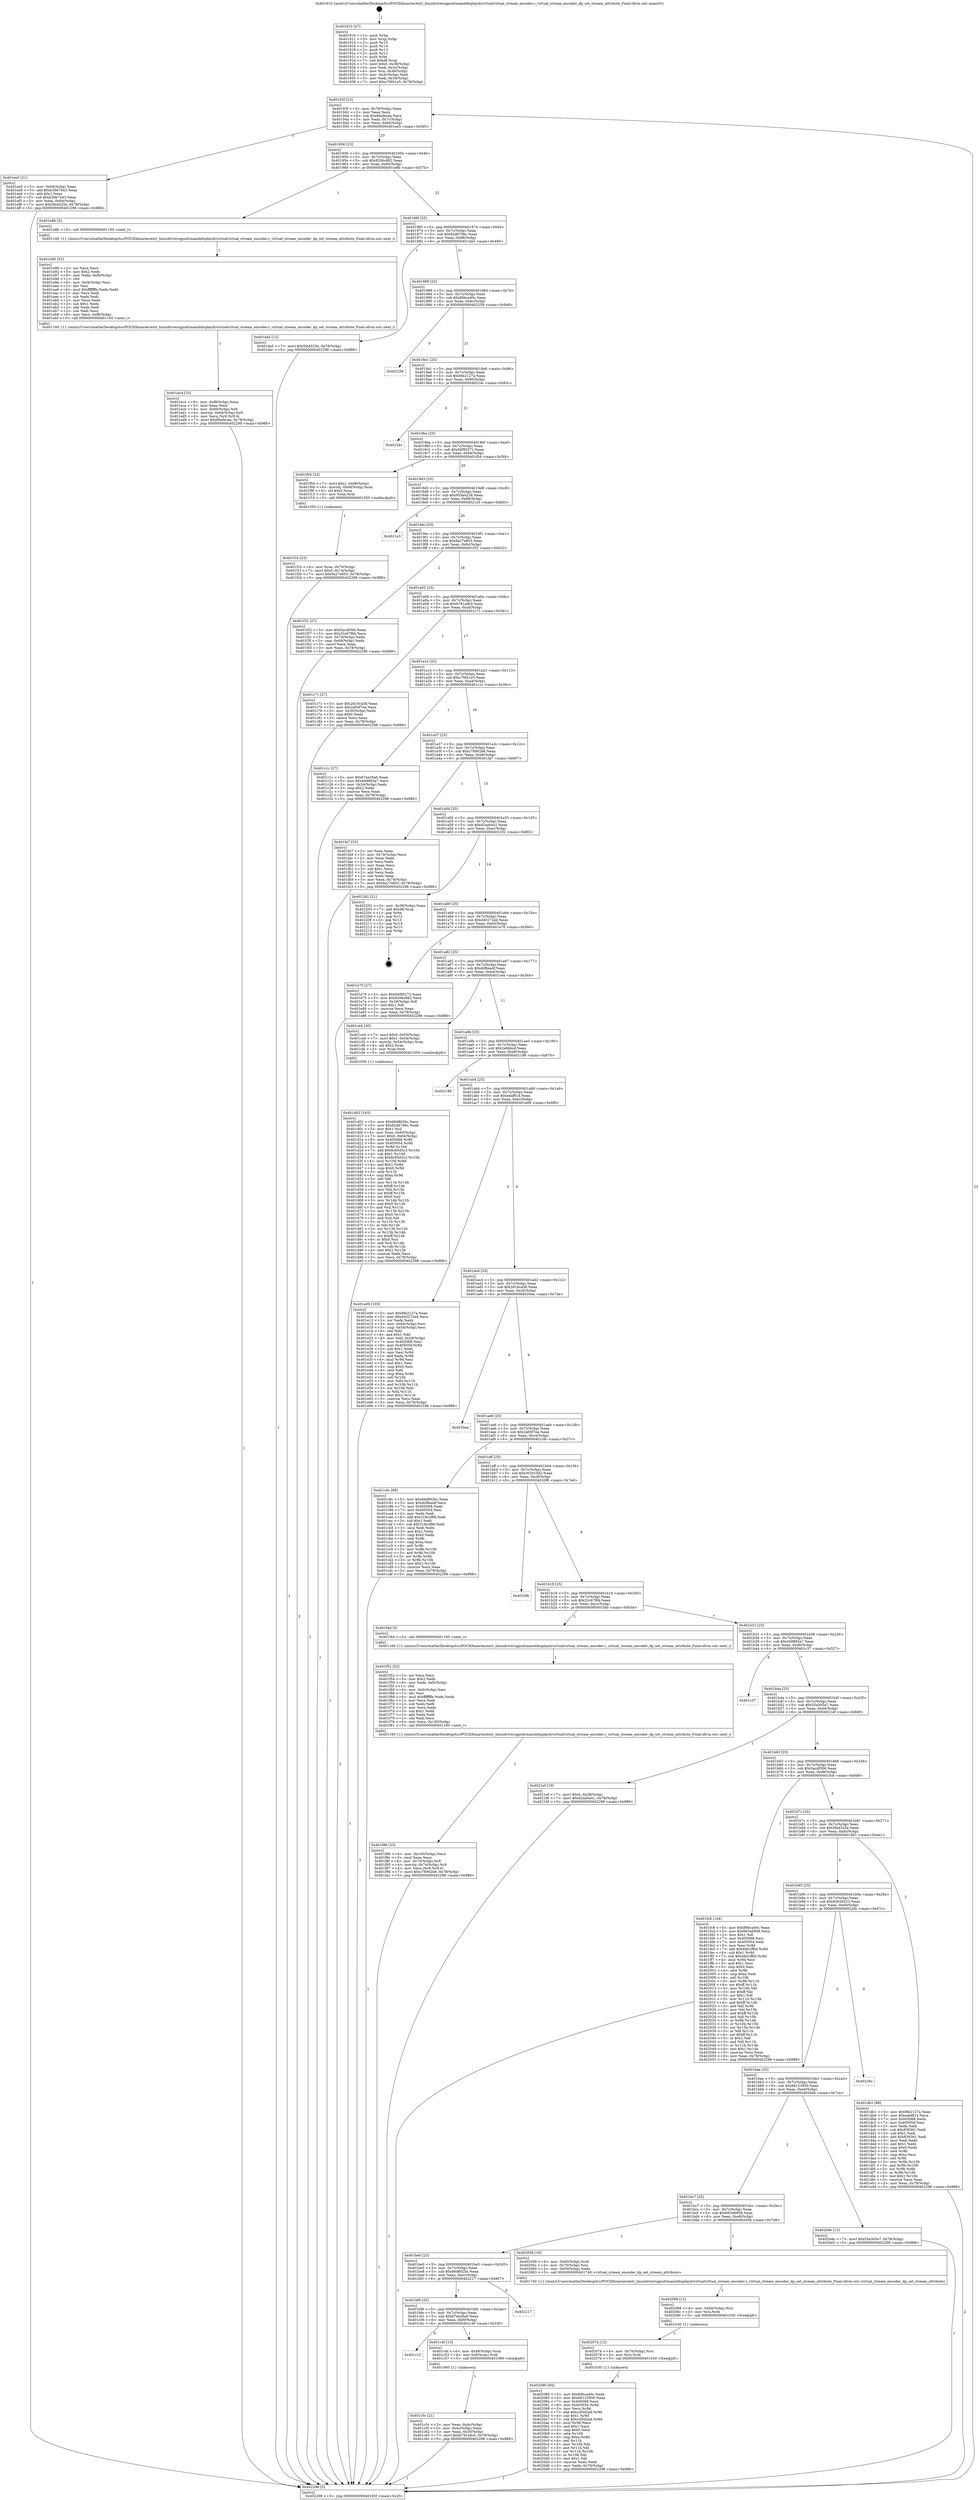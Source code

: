 digraph "0x401910" {
  label = "0x401910 (/mnt/c/Users/mathe/Desktop/tcc/POCII/binaries/extr_linuxdriversgpudrmamddisplaydcvirtualvirtual_stream_encoder.c_virtual_stream_encoder_dp_set_stream_attribute_Final-ollvm.out::main(0))"
  labelloc = "t"
  node[shape=record]

  Entry [label="",width=0.3,height=0.3,shape=circle,fillcolor=black,style=filled]
  "0x40193f" [label="{
     0x40193f [23]\l
     | [instrs]\l
     &nbsp;&nbsp;0x40193f \<+3\>: mov -0x78(%rbp),%eax\l
     &nbsp;&nbsp;0x401942 \<+2\>: mov %eax,%ecx\l
     &nbsp;&nbsp;0x401944 \<+6\>: sub $0x80afecda,%ecx\l
     &nbsp;&nbsp;0x40194a \<+3\>: mov %eax,-0x7c(%rbp)\l
     &nbsp;&nbsp;0x40194d \<+3\>: mov %ecx,-0x80(%rbp)\l
     &nbsp;&nbsp;0x401950 \<+6\>: je 0000000000401ee5 \<main+0x5d5\>\l
  }"]
  "0x401ee5" [label="{
     0x401ee5 [31]\l
     | [instrs]\l
     &nbsp;&nbsp;0x401ee5 \<+3\>: mov -0x64(%rbp),%eax\l
     &nbsp;&nbsp;0x401ee8 \<+5\>: add $0xb39e7443,%eax\l
     &nbsp;&nbsp;0x401eed \<+3\>: add $0x1,%eax\l
     &nbsp;&nbsp;0x401ef0 \<+5\>: sub $0xb39e7443,%eax\l
     &nbsp;&nbsp;0x401ef5 \<+3\>: mov %eax,-0x64(%rbp)\l
     &nbsp;&nbsp;0x401ef8 \<+7\>: movl $0x5fa4525e,-0x78(%rbp)\l
     &nbsp;&nbsp;0x401eff \<+5\>: jmp 0000000000402298 \<main+0x988\>\l
  }"]
  "0x401956" [label="{
     0x401956 [25]\l
     | [instrs]\l
     &nbsp;&nbsp;0x401956 \<+5\>: jmp 000000000040195b \<main+0x4b\>\l
     &nbsp;&nbsp;0x40195b \<+3\>: mov -0x7c(%rbp),%eax\l
     &nbsp;&nbsp;0x40195e \<+5\>: sub $0x8206c882,%eax\l
     &nbsp;&nbsp;0x401963 \<+6\>: mov %eax,-0x84(%rbp)\l
     &nbsp;&nbsp;0x401969 \<+6\>: je 0000000000401e8b \<main+0x57b\>\l
  }"]
  Exit [label="",width=0.3,height=0.3,shape=circle,fillcolor=black,style=filled,peripheries=2]
  "0x401e8b" [label="{
     0x401e8b [5]\l
     | [instrs]\l
     &nbsp;&nbsp;0x401e8b \<+5\>: call 0000000000401160 \<next_i\>\l
     | [calls]\l
     &nbsp;&nbsp;0x401160 \{1\} (/mnt/c/Users/mathe/Desktop/tcc/POCII/binaries/extr_linuxdriversgpudrmamddisplaydcvirtualvirtual_stream_encoder.c_virtual_stream_encoder_dp_set_stream_attribute_Final-ollvm.out::next_i)\l
  }"]
  "0x40196f" [label="{
     0x40196f [25]\l
     | [instrs]\l
     &nbsp;&nbsp;0x40196f \<+5\>: jmp 0000000000401974 \<main+0x64\>\l
     &nbsp;&nbsp;0x401974 \<+3\>: mov -0x7c(%rbp),%eax\l
     &nbsp;&nbsp;0x401977 \<+5\>: sub $0x82d6706c,%eax\l
     &nbsp;&nbsp;0x40197c \<+6\>: mov %eax,-0x88(%rbp)\l
     &nbsp;&nbsp;0x401982 \<+6\>: je 0000000000401da5 \<main+0x495\>\l
  }"]
  "0x402080" [label="{
     0x402080 [94]\l
     | [instrs]\l
     &nbsp;&nbsp;0x402080 \<+5\>: mov $0x89bca40c,%edx\l
     &nbsp;&nbsp;0x402085 \<+5\>: mov $0x66123950,%eax\l
     &nbsp;&nbsp;0x40208a \<+7\>: mov 0x405068,%ecx\l
     &nbsp;&nbsp;0x402091 \<+8\>: mov 0x405054,%r8d\l
     &nbsp;&nbsp;0x402099 \<+3\>: mov %ecx,%r9d\l
     &nbsp;&nbsp;0x40209c \<+7\>: add $0xccf3d2ad,%r9d\l
     &nbsp;&nbsp;0x4020a3 \<+4\>: sub $0x1,%r9d\l
     &nbsp;&nbsp;0x4020a7 \<+7\>: sub $0xccf3d2ad,%r9d\l
     &nbsp;&nbsp;0x4020ae \<+4\>: imul %r9d,%ecx\l
     &nbsp;&nbsp;0x4020b2 \<+3\>: and $0x1,%ecx\l
     &nbsp;&nbsp;0x4020b5 \<+3\>: cmp $0x0,%ecx\l
     &nbsp;&nbsp;0x4020b8 \<+4\>: sete %r10b\l
     &nbsp;&nbsp;0x4020bc \<+4\>: cmp $0xa,%r8d\l
     &nbsp;&nbsp;0x4020c0 \<+4\>: setl %r11b\l
     &nbsp;&nbsp;0x4020c4 \<+3\>: mov %r10b,%bl\l
     &nbsp;&nbsp;0x4020c7 \<+3\>: and %r11b,%bl\l
     &nbsp;&nbsp;0x4020ca \<+3\>: xor %r11b,%r10b\l
     &nbsp;&nbsp;0x4020cd \<+3\>: or %r10b,%bl\l
     &nbsp;&nbsp;0x4020d0 \<+3\>: test $0x1,%bl\l
     &nbsp;&nbsp;0x4020d3 \<+3\>: cmovne %eax,%edx\l
     &nbsp;&nbsp;0x4020d6 \<+3\>: mov %edx,-0x78(%rbp)\l
     &nbsp;&nbsp;0x4020d9 \<+5\>: jmp 0000000000402298 \<main+0x988\>\l
  }"]
  "0x401da5" [label="{
     0x401da5 [12]\l
     | [instrs]\l
     &nbsp;&nbsp;0x401da5 \<+7\>: movl $0x5fa4525e,-0x78(%rbp)\l
     &nbsp;&nbsp;0x401dac \<+5\>: jmp 0000000000402298 \<main+0x988\>\l
  }"]
  "0x401988" [label="{
     0x401988 [25]\l
     | [instrs]\l
     &nbsp;&nbsp;0x401988 \<+5\>: jmp 000000000040198d \<main+0x7d\>\l
     &nbsp;&nbsp;0x40198d \<+3\>: mov -0x7c(%rbp),%eax\l
     &nbsp;&nbsp;0x401990 \<+5\>: sub $0x89bca40c,%eax\l
     &nbsp;&nbsp;0x401995 \<+6\>: mov %eax,-0x8c(%rbp)\l
     &nbsp;&nbsp;0x40199b \<+6\>: je 0000000000402258 \<main+0x948\>\l
  }"]
  "0x402074" [label="{
     0x402074 [12]\l
     | [instrs]\l
     &nbsp;&nbsp;0x402074 \<+4\>: mov -0x70(%rbp),%rsi\l
     &nbsp;&nbsp;0x402078 \<+3\>: mov %rsi,%rdi\l
     &nbsp;&nbsp;0x40207b \<+5\>: call 0000000000401030 \<free@plt\>\l
     | [calls]\l
     &nbsp;&nbsp;0x401030 \{1\} (unknown)\l
  }"]
  "0x402258" [label="{
     0x402258\l
  }", style=dashed]
  "0x4019a1" [label="{
     0x4019a1 [25]\l
     | [instrs]\l
     &nbsp;&nbsp;0x4019a1 \<+5\>: jmp 00000000004019a6 \<main+0x96\>\l
     &nbsp;&nbsp;0x4019a6 \<+3\>: mov -0x7c(%rbp),%eax\l
     &nbsp;&nbsp;0x4019a9 \<+5\>: sub $0x8fe2127a,%eax\l
     &nbsp;&nbsp;0x4019ae \<+6\>: mov %eax,-0x90(%rbp)\l
     &nbsp;&nbsp;0x4019b4 \<+6\>: je 000000000040224c \<main+0x93c\>\l
  }"]
  "0x402068" [label="{
     0x402068 [12]\l
     | [instrs]\l
     &nbsp;&nbsp;0x402068 \<+4\>: mov -0x60(%rbp),%rsi\l
     &nbsp;&nbsp;0x40206c \<+3\>: mov %rsi,%rdi\l
     &nbsp;&nbsp;0x40206f \<+5\>: call 0000000000401030 \<free@plt\>\l
     | [calls]\l
     &nbsp;&nbsp;0x401030 \{1\} (unknown)\l
  }"]
  "0x40224c" [label="{
     0x40224c\l
  }", style=dashed]
  "0x4019ba" [label="{
     0x4019ba [25]\l
     | [instrs]\l
     &nbsp;&nbsp;0x4019ba \<+5\>: jmp 00000000004019bf \<main+0xaf\>\l
     &nbsp;&nbsp;0x4019bf \<+3\>: mov -0x7c(%rbp),%eax\l
     &nbsp;&nbsp;0x4019c2 \<+5\>: sub $0x94f95272,%eax\l
     &nbsp;&nbsp;0x4019c7 \<+6\>: mov %eax,-0x94(%rbp)\l
     &nbsp;&nbsp;0x4019cd \<+6\>: je 0000000000401f04 \<main+0x5f4\>\l
  }"]
  "0x401f86" [label="{
     0x401f86 [33]\l
     | [instrs]\l
     &nbsp;&nbsp;0x401f86 \<+6\>: mov -0x100(%rbp),%ecx\l
     &nbsp;&nbsp;0x401f8c \<+3\>: imul %eax,%ecx\l
     &nbsp;&nbsp;0x401f8f \<+4\>: mov -0x70(%rbp),%r8\l
     &nbsp;&nbsp;0x401f93 \<+4\>: movslq -0x74(%rbp),%r9\l
     &nbsp;&nbsp;0x401f97 \<+4\>: mov %ecx,(%r8,%r9,4)\l
     &nbsp;&nbsp;0x401f9b \<+7\>: movl $0xc78902b6,-0x78(%rbp)\l
     &nbsp;&nbsp;0x401fa2 \<+5\>: jmp 0000000000402298 \<main+0x988\>\l
  }"]
  "0x401f04" [label="{
     0x401f04 [23]\l
     | [instrs]\l
     &nbsp;&nbsp;0x401f04 \<+7\>: movl $0x1,-0x68(%rbp)\l
     &nbsp;&nbsp;0x401f0b \<+4\>: movslq -0x68(%rbp),%rax\l
     &nbsp;&nbsp;0x401f0f \<+4\>: shl $0x2,%rax\l
     &nbsp;&nbsp;0x401f13 \<+3\>: mov %rax,%rdi\l
     &nbsp;&nbsp;0x401f16 \<+5\>: call 0000000000401050 \<malloc@plt\>\l
     | [calls]\l
     &nbsp;&nbsp;0x401050 \{1\} (unknown)\l
  }"]
  "0x4019d3" [label="{
     0x4019d3 [25]\l
     | [instrs]\l
     &nbsp;&nbsp;0x4019d3 \<+5\>: jmp 00000000004019d8 \<main+0xc8\>\l
     &nbsp;&nbsp;0x4019d8 \<+3\>: mov -0x7c(%rbp),%eax\l
     &nbsp;&nbsp;0x4019db \<+5\>: sub $0x955a4226,%eax\l
     &nbsp;&nbsp;0x4019e0 \<+6\>: mov %eax,-0x98(%rbp)\l
     &nbsp;&nbsp;0x4019e6 \<+6\>: je 00000000004021e3 \<main+0x8d3\>\l
  }"]
  "0x401f52" [label="{
     0x401f52 [52]\l
     | [instrs]\l
     &nbsp;&nbsp;0x401f52 \<+2\>: xor %ecx,%ecx\l
     &nbsp;&nbsp;0x401f54 \<+5\>: mov $0x2,%edx\l
     &nbsp;&nbsp;0x401f59 \<+6\>: mov %edx,-0xfc(%rbp)\l
     &nbsp;&nbsp;0x401f5f \<+1\>: cltd\l
     &nbsp;&nbsp;0x401f60 \<+6\>: mov -0xfc(%rbp),%esi\l
     &nbsp;&nbsp;0x401f66 \<+2\>: idiv %esi\l
     &nbsp;&nbsp;0x401f68 \<+6\>: imul $0xfffffffe,%edx,%edx\l
     &nbsp;&nbsp;0x401f6e \<+2\>: mov %ecx,%edi\l
     &nbsp;&nbsp;0x401f70 \<+2\>: sub %edx,%edi\l
     &nbsp;&nbsp;0x401f72 \<+2\>: mov %ecx,%edx\l
     &nbsp;&nbsp;0x401f74 \<+3\>: sub $0x1,%edx\l
     &nbsp;&nbsp;0x401f77 \<+2\>: add %edx,%edi\l
     &nbsp;&nbsp;0x401f79 \<+2\>: sub %edi,%ecx\l
     &nbsp;&nbsp;0x401f7b \<+6\>: mov %ecx,-0x100(%rbp)\l
     &nbsp;&nbsp;0x401f81 \<+5\>: call 0000000000401160 \<next_i\>\l
     | [calls]\l
     &nbsp;&nbsp;0x401160 \{1\} (/mnt/c/Users/mathe/Desktop/tcc/POCII/binaries/extr_linuxdriversgpudrmamddisplaydcvirtualvirtual_stream_encoder.c_virtual_stream_encoder_dp_set_stream_attribute_Final-ollvm.out::next_i)\l
  }"]
  "0x4021e3" [label="{
     0x4021e3\l
  }", style=dashed]
  "0x4019ec" [label="{
     0x4019ec [25]\l
     | [instrs]\l
     &nbsp;&nbsp;0x4019ec \<+5\>: jmp 00000000004019f1 \<main+0xe1\>\l
     &nbsp;&nbsp;0x4019f1 \<+3\>: mov -0x7c(%rbp),%eax\l
     &nbsp;&nbsp;0x4019f4 \<+5\>: sub $0x9a27e853,%eax\l
     &nbsp;&nbsp;0x4019f9 \<+6\>: mov %eax,-0x9c(%rbp)\l
     &nbsp;&nbsp;0x4019ff \<+6\>: je 0000000000401f32 \<main+0x622\>\l
  }"]
  "0x401f1b" [label="{
     0x401f1b [23]\l
     | [instrs]\l
     &nbsp;&nbsp;0x401f1b \<+4\>: mov %rax,-0x70(%rbp)\l
     &nbsp;&nbsp;0x401f1f \<+7\>: movl $0x0,-0x74(%rbp)\l
     &nbsp;&nbsp;0x401f26 \<+7\>: movl $0x9a27e853,-0x78(%rbp)\l
     &nbsp;&nbsp;0x401f2d \<+5\>: jmp 0000000000402298 \<main+0x988\>\l
  }"]
  "0x401f32" [label="{
     0x401f32 [27]\l
     | [instrs]\l
     &nbsp;&nbsp;0x401f32 \<+5\>: mov $0x5acdf306,%eax\l
     &nbsp;&nbsp;0x401f37 \<+5\>: mov $0x32c67f6b,%ecx\l
     &nbsp;&nbsp;0x401f3c \<+3\>: mov -0x74(%rbp),%edx\l
     &nbsp;&nbsp;0x401f3f \<+3\>: cmp -0x68(%rbp),%edx\l
     &nbsp;&nbsp;0x401f42 \<+3\>: cmovl %ecx,%eax\l
     &nbsp;&nbsp;0x401f45 \<+3\>: mov %eax,-0x78(%rbp)\l
     &nbsp;&nbsp;0x401f48 \<+5\>: jmp 0000000000402298 \<main+0x988\>\l
  }"]
  "0x401a05" [label="{
     0x401a05 [25]\l
     | [instrs]\l
     &nbsp;&nbsp;0x401a05 \<+5\>: jmp 0000000000401a0a \<main+0xfa\>\l
     &nbsp;&nbsp;0x401a0a \<+3\>: mov -0x7c(%rbp),%eax\l
     &nbsp;&nbsp;0x401a0d \<+5\>: sub $0xb781a9c0,%eax\l
     &nbsp;&nbsp;0x401a12 \<+6\>: mov %eax,-0xa0(%rbp)\l
     &nbsp;&nbsp;0x401a18 \<+6\>: je 0000000000401c71 \<main+0x361\>\l
  }"]
  "0x401ec4" [label="{
     0x401ec4 [33]\l
     | [instrs]\l
     &nbsp;&nbsp;0x401ec4 \<+6\>: mov -0xf8(%rbp),%ecx\l
     &nbsp;&nbsp;0x401eca \<+3\>: imul %eax,%ecx\l
     &nbsp;&nbsp;0x401ecd \<+4\>: mov -0x60(%rbp),%r8\l
     &nbsp;&nbsp;0x401ed1 \<+4\>: movslq -0x64(%rbp),%r9\l
     &nbsp;&nbsp;0x401ed5 \<+4\>: mov %ecx,(%r8,%r9,4)\l
     &nbsp;&nbsp;0x401ed9 \<+7\>: movl $0x80afecda,-0x78(%rbp)\l
     &nbsp;&nbsp;0x401ee0 \<+5\>: jmp 0000000000402298 \<main+0x988\>\l
  }"]
  "0x401c71" [label="{
     0x401c71 [27]\l
     | [instrs]\l
     &nbsp;&nbsp;0x401c71 \<+5\>: mov $0x2616ca58,%eax\l
     &nbsp;&nbsp;0x401c76 \<+5\>: mov $0x2a05f7ea,%ecx\l
     &nbsp;&nbsp;0x401c7b \<+3\>: mov -0x30(%rbp),%edx\l
     &nbsp;&nbsp;0x401c7e \<+3\>: cmp $0x0,%edx\l
     &nbsp;&nbsp;0x401c81 \<+3\>: cmove %ecx,%eax\l
     &nbsp;&nbsp;0x401c84 \<+3\>: mov %eax,-0x78(%rbp)\l
     &nbsp;&nbsp;0x401c87 \<+5\>: jmp 0000000000402298 \<main+0x988\>\l
  }"]
  "0x401a1e" [label="{
     0x401a1e [25]\l
     | [instrs]\l
     &nbsp;&nbsp;0x401a1e \<+5\>: jmp 0000000000401a23 \<main+0x113\>\l
     &nbsp;&nbsp;0x401a23 \<+3\>: mov -0x7c(%rbp),%eax\l
     &nbsp;&nbsp;0x401a26 \<+5\>: sub $0xc76f41e5,%eax\l
     &nbsp;&nbsp;0x401a2b \<+6\>: mov %eax,-0xa4(%rbp)\l
     &nbsp;&nbsp;0x401a31 \<+6\>: je 0000000000401c1c \<main+0x30c\>\l
  }"]
  "0x401e90" [label="{
     0x401e90 [52]\l
     | [instrs]\l
     &nbsp;&nbsp;0x401e90 \<+2\>: xor %ecx,%ecx\l
     &nbsp;&nbsp;0x401e92 \<+5\>: mov $0x2,%edx\l
     &nbsp;&nbsp;0x401e97 \<+6\>: mov %edx,-0xf4(%rbp)\l
     &nbsp;&nbsp;0x401e9d \<+1\>: cltd\l
     &nbsp;&nbsp;0x401e9e \<+6\>: mov -0xf4(%rbp),%esi\l
     &nbsp;&nbsp;0x401ea4 \<+2\>: idiv %esi\l
     &nbsp;&nbsp;0x401ea6 \<+6\>: imul $0xfffffffe,%edx,%edx\l
     &nbsp;&nbsp;0x401eac \<+2\>: mov %ecx,%edi\l
     &nbsp;&nbsp;0x401eae \<+2\>: sub %edx,%edi\l
     &nbsp;&nbsp;0x401eb0 \<+2\>: mov %ecx,%edx\l
     &nbsp;&nbsp;0x401eb2 \<+3\>: sub $0x1,%edx\l
     &nbsp;&nbsp;0x401eb5 \<+2\>: add %edx,%edi\l
     &nbsp;&nbsp;0x401eb7 \<+2\>: sub %edi,%ecx\l
     &nbsp;&nbsp;0x401eb9 \<+6\>: mov %ecx,-0xf8(%rbp)\l
     &nbsp;&nbsp;0x401ebf \<+5\>: call 0000000000401160 \<next_i\>\l
     | [calls]\l
     &nbsp;&nbsp;0x401160 \{1\} (/mnt/c/Users/mathe/Desktop/tcc/POCII/binaries/extr_linuxdriversgpudrmamddisplaydcvirtualvirtual_stream_encoder.c_virtual_stream_encoder_dp_set_stream_attribute_Final-ollvm.out::next_i)\l
  }"]
  "0x401c1c" [label="{
     0x401c1c [27]\l
     | [instrs]\l
     &nbsp;&nbsp;0x401c1c \<+5\>: mov $0x67ee26a0,%eax\l
     &nbsp;&nbsp;0x401c21 \<+5\>: mov $0x449883a7,%ecx\l
     &nbsp;&nbsp;0x401c26 \<+3\>: mov -0x34(%rbp),%edx\l
     &nbsp;&nbsp;0x401c29 \<+3\>: cmp $0x2,%edx\l
     &nbsp;&nbsp;0x401c2c \<+3\>: cmovne %ecx,%eax\l
     &nbsp;&nbsp;0x401c2f \<+3\>: mov %eax,-0x78(%rbp)\l
     &nbsp;&nbsp;0x401c32 \<+5\>: jmp 0000000000402298 \<main+0x988\>\l
  }"]
  "0x401a37" [label="{
     0x401a37 [25]\l
     | [instrs]\l
     &nbsp;&nbsp;0x401a37 \<+5\>: jmp 0000000000401a3c \<main+0x12c\>\l
     &nbsp;&nbsp;0x401a3c \<+3\>: mov -0x7c(%rbp),%eax\l
     &nbsp;&nbsp;0x401a3f \<+5\>: sub $0xc78902b6,%eax\l
     &nbsp;&nbsp;0x401a44 \<+6\>: mov %eax,-0xa8(%rbp)\l
     &nbsp;&nbsp;0x401a4a \<+6\>: je 0000000000401fa7 \<main+0x697\>\l
  }"]
  "0x402298" [label="{
     0x402298 [5]\l
     | [instrs]\l
     &nbsp;&nbsp;0x402298 \<+5\>: jmp 000000000040193f \<main+0x2f\>\l
  }"]
  "0x401910" [label="{
     0x401910 [47]\l
     | [instrs]\l
     &nbsp;&nbsp;0x401910 \<+1\>: push %rbp\l
     &nbsp;&nbsp;0x401911 \<+3\>: mov %rsp,%rbp\l
     &nbsp;&nbsp;0x401914 \<+2\>: push %r15\l
     &nbsp;&nbsp;0x401916 \<+2\>: push %r14\l
     &nbsp;&nbsp;0x401918 \<+2\>: push %r13\l
     &nbsp;&nbsp;0x40191a \<+2\>: push %r12\l
     &nbsp;&nbsp;0x40191c \<+1\>: push %rbx\l
     &nbsp;&nbsp;0x40191d \<+7\>: sub $0xd8,%rsp\l
     &nbsp;&nbsp;0x401924 \<+7\>: movl $0x0,-0x38(%rbp)\l
     &nbsp;&nbsp;0x40192b \<+3\>: mov %edi,-0x3c(%rbp)\l
     &nbsp;&nbsp;0x40192e \<+4\>: mov %rsi,-0x48(%rbp)\l
     &nbsp;&nbsp;0x401932 \<+3\>: mov -0x3c(%rbp),%edi\l
     &nbsp;&nbsp;0x401935 \<+3\>: mov %edi,-0x34(%rbp)\l
     &nbsp;&nbsp;0x401938 \<+7\>: movl $0xc76f41e5,-0x78(%rbp)\l
  }"]
  "0x401d02" [label="{
     0x401d02 [163]\l
     | [instrs]\l
     &nbsp;&nbsp;0x401d02 \<+5\>: mov $0x66d802bc,%ecx\l
     &nbsp;&nbsp;0x401d07 \<+5\>: mov $0x82d6706c,%edx\l
     &nbsp;&nbsp;0x401d0c \<+3\>: mov $0x1,%sil\l
     &nbsp;&nbsp;0x401d0f \<+4\>: mov %rax,-0x60(%rbp)\l
     &nbsp;&nbsp;0x401d13 \<+7\>: movl $0x0,-0x64(%rbp)\l
     &nbsp;&nbsp;0x401d1a \<+8\>: mov 0x405068,%r8d\l
     &nbsp;&nbsp;0x401d22 \<+8\>: mov 0x405054,%r9d\l
     &nbsp;&nbsp;0x401d2a \<+3\>: mov %r8d,%r10d\l
     &nbsp;&nbsp;0x401d2d \<+7\>: add $0x8c85d3c3,%r10d\l
     &nbsp;&nbsp;0x401d34 \<+4\>: sub $0x1,%r10d\l
     &nbsp;&nbsp;0x401d38 \<+7\>: sub $0x8c85d3c3,%r10d\l
     &nbsp;&nbsp;0x401d3f \<+4\>: imul %r10d,%r8d\l
     &nbsp;&nbsp;0x401d43 \<+4\>: and $0x1,%r8d\l
     &nbsp;&nbsp;0x401d47 \<+4\>: cmp $0x0,%r8d\l
     &nbsp;&nbsp;0x401d4b \<+4\>: sete %r11b\l
     &nbsp;&nbsp;0x401d4f \<+4\>: cmp $0xa,%r9d\l
     &nbsp;&nbsp;0x401d53 \<+3\>: setl %bl\l
     &nbsp;&nbsp;0x401d56 \<+3\>: mov %r11b,%r14b\l
     &nbsp;&nbsp;0x401d59 \<+4\>: xor $0xff,%r14b\l
     &nbsp;&nbsp;0x401d5d \<+3\>: mov %bl,%r15b\l
     &nbsp;&nbsp;0x401d60 \<+4\>: xor $0xff,%r15b\l
     &nbsp;&nbsp;0x401d64 \<+4\>: xor $0x0,%sil\l
     &nbsp;&nbsp;0x401d68 \<+3\>: mov %r14b,%r12b\l
     &nbsp;&nbsp;0x401d6b \<+4\>: and $0x0,%r12b\l
     &nbsp;&nbsp;0x401d6f \<+3\>: and %sil,%r11b\l
     &nbsp;&nbsp;0x401d72 \<+3\>: mov %r15b,%r13b\l
     &nbsp;&nbsp;0x401d75 \<+4\>: and $0x0,%r13b\l
     &nbsp;&nbsp;0x401d79 \<+3\>: and %sil,%bl\l
     &nbsp;&nbsp;0x401d7c \<+3\>: or %r11b,%r12b\l
     &nbsp;&nbsp;0x401d7f \<+3\>: or %bl,%r13b\l
     &nbsp;&nbsp;0x401d82 \<+3\>: xor %r13b,%r12b\l
     &nbsp;&nbsp;0x401d85 \<+3\>: or %r15b,%r14b\l
     &nbsp;&nbsp;0x401d88 \<+4\>: xor $0xff,%r14b\l
     &nbsp;&nbsp;0x401d8c \<+4\>: or $0x0,%sil\l
     &nbsp;&nbsp;0x401d90 \<+3\>: and %sil,%r14b\l
     &nbsp;&nbsp;0x401d93 \<+3\>: or %r14b,%r12b\l
     &nbsp;&nbsp;0x401d96 \<+4\>: test $0x1,%r12b\l
     &nbsp;&nbsp;0x401d9a \<+3\>: cmovne %edx,%ecx\l
     &nbsp;&nbsp;0x401d9d \<+3\>: mov %ecx,-0x78(%rbp)\l
     &nbsp;&nbsp;0x401da0 \<+5\>: jmp 0000000000402298 \<main+0x988\>\l
  }"]
  "0x401fa7" [label="{
     0x401fa7 [33]\l
     | [instrs]\l
     &nbsp;&nbsp;0x401fa7 \<+2\>: xor %eax,%eax\l
     &nbsp;&nbsp;0x401fa9 \<+3\>: mov -0x74(%rbp),%ecx\l
     &nbsp;&nbsp;0x401fac \<+2\>: mov %eax,%edx\l
     &nbsp;&nbsp;0x401fae \<+2\>: sub %ecx,%edx\l
     &nbsp;&nbsp;0x401fb0 \<+2\>: mov %eax,%ecx\l
     &nbsp;&nbsp;0x401fb2 \<+3\>: sub $0x1,%ecx\l
     &nbsp;&nbsp;0x401fb5 \<+2\>: add %ecx,%edx\l
     &nbsp;&nbsp;0x401fb7 \<+2\>: sub %edx,%eax\l
     &nbsp;&nbsp;0x401fb9 \<+3\>: mov %eax,-0x74(%rbp)\l
     &nbsp;&nbsp;0x401fbc \<+7\>: movl $0x9a27e853,-0x78(%rbp)\l
     &nbsp;&nbsp;0x401fc3 \<+5\>: jmp 0000000000402298 \<main+0x988\>\l
  }"]
  "0x401a50" [label="{
     0x401a50 [25]\l
     | [instrs]\l
     &nbsp;&nbsp;0x401a50 \<+5\>: jmp 0000000000401a55 \<main+0x145\>\l
     &nbsp;&nbsp;0x401a55 \<+3\>: mov -0x7c(%rbp),%eax\l
     &nbsp;&nbsp;0x401a58 \<+5\>: sub $0xd2aa0a41,%eax\l
     &nbsp;&nbsp;0x401a5d \<+6\>: mov %eax,-0xac(%rbp)\l
     &nbsp;&nbsp;0x401a63 \<+6\>: je 0000000000402202 \<main+0x8f2\>\l
  }"]
  "0x401c5c" [label="{
     0x401c5c [21]\l
     | [instrs]\l
     &nbsp;&nbsp;0x401c5c \<+3\>: mov %eax,-0x4c(%rbp)\l
     &nbsp;&nbsp;0x401c5f \<+3\>: mov -0x4c(%rbp),%eax\l
     &nbsp;&nbsp;0x401c62 \<+3\>: mov %eax,-0x30(%rbp)\l
     &nbsp;&nbsp;0x401c65 \<+7\>: movl $0xb781a9c0,-0x78(%rbp)\l
     &nbsp;&nbsp;0x401c6c \<+5\>: jmp 0000000000402298 \<main+0x988\>\l
  }"]
  "0x402202" [label="{
     0x402202 [21]\l
     | [instrs]\l
     &nbsp;&nbsp;0x402202 \<+3\>: mov -0x38(%rbp),%eax\l
     &nbsp;&nbsp;0x402205 \<+7\>: add $0xd8,%rsp\l
     &nbsp;&nbsp;0x40220c \<+1\>: pop %rbx\l
     &nbsp;&nbsp;0x40220d \<+2\>: pop %r12\l
     &nbsp;&nbsp;0x40220f \<+2\>: pop %r13\l
     &nbsp;&nbsp;0x402211 \<+2\>: pop %r14\l
     &nbsp;&nbsp;0x402213 \<+2\>: pop %r15\l
     &nbsp;&nbsp;0x402215 \<+1\>: pop %rbp\l
     &nbsp;&nbsp;0x402216 \<+1\>: ret\l
  }"]
  "0x401a69" [label="{
     0x401a69 [25]\l
     | [instrs]\l
     &nbsp;&nbsp;0x401a69 \<+5\>: jmp 0000000000401a6e \<main+0x15e\>\l
     &nbsp;&nbsp;0x401a6e \<+3\>: mov -0x7c(%rbp),%eax\l
     &nbsp;&nbsp;0x401a71 \<+5\>: sub $0xd45272ed,%eax\l
     &nbsp;&nbsp;0x401a76 \<+6\>: mov %eax,-0xb0(%rbp)\l
     &nbsp;&nbsp;0x401a7c \<+6\>: je 0000000000401e70 \<main+0x560\>\l
  }"]
  "0x401c12" [label="{
     0x401c12\l
  }", style=dashed]
  "0x401e70" [label="{
     0x401e70 [27]\l
     | [instrs]\l
     &nbsp;&nbsp;0x401e70 \<+5\>: mov $0x94f95272,%eax\l
     &nbsp;&nbsp;0x401e75 \<+5\>: mov $0x8206c882,%ecx\l
     &nbsp;&nbsp;0x401e7a \<+3\>: mov -0x29(%rbp),%dl\l
     &nbsp;&nbsp;0x401e7d \<+3\>: test $0x1,%dl\l
     &nbsp;&nbsp;0x401e80 \<+3\>: cmovne %ecx,%eax\l
     &nbsp;&nbsp;0x401e83 \<+3\>: mov %eax,-0x78(%rbp)\l
     &nbsp;&nbsp;0x401e86 \<+5\>: jmp 0000000000402298 \<main+0x988\>\l
  }"]
  "0x401a82" [label="{
     0x401a82 [25]\l
     | [instrs]\l
     &nbsp;&nbsp;0x401a82 \<+5\>: jmp 0000000000401a87 \<main+0x177\>\l
     &nbsp;&nbsp;0x401a87 \<+3\>: mov -0x7c(%rbp),%eax\l
     &nbsp;&nbsp;0x401a8a \<+5\>: sub $0xdcf6ea4f,%eax\l
     &nbsp;&nbsp;0x401a8f \<+6\>: mov %eax,-0xb4(%rbp)\l
     &nbsp;&nbsp;0x401a95 \<+6\>: je 0000000000401ce4 \<main+0x3d4\>\l
  }"]
  "0x401c4f" [label="{
     0x401c4f [13]\l
     | [instrs]\l
     &nbsp;&nbsp;0x401c4f \<+4\>: mov -0x48(%rbp),%rax\l
     &nbsp;&nbsp;0x401c53 \<+4\>: mov 0x8(%rax),%rdi\l
     &nbsp;&nbsp;0x401c57 \<+5\>: call 0000000000401060 \<atoi@plt\>\l
     | [calls]\l
     &nbsp;&nbsp;0x401060 \{1\} (unknown)\l
  }"]
  "0x401ce4" [label="{
     0x401ce4 [30]\l
     | [instrs]\l
     &nbsp;&nbsp;0x401ce4 \<+7\>: movl $0x0,-0x50(%rbp)\l
     &nbsp;&nbsp;0x401ceb \<+7\>: movl $0x1,-0x54(%rbp)\l
     &nbsp;&nbsp;0x401cf2 \<+4\>: movslq -0x54(%rbp),%rax\l
     &nbsp;&nbsp;0x401cf6 \<+4\>: shl $0x2,%rax\l
     &nbsp;&nbsp;0x401cfa \<+3\>: mov %rax,%rdi\l
     &nbsp;&nbsp;0x401cfd \<+5\>: call 0000000000401050 \<malloc@plt\>\l
     | [calls]\l
     &nbsp;&nbsp;0x401050 \{1\} (unknown)\l
  }"]
  "0x401a9b" [label="{
     0x401a9b [25]\l
     | [instrs]\l
     &nbsp;&nbsp;0x401a9b \<+5\>: jmp 0000000000401aa0 \<main+0x190\>\l
     &nbsp;&nbsp;0x401aa0 \<+3\>: mov -0x7c(%rbp),%eax\l
     &nbsp;&nbsp;0x401aa3 \<+5\>: sub $0x2a9bbcd,%eax\l
     &nbsp;&nbsp;0x401aa8 \<+6\>: mov %eax,-0xb8(%rbp)\l
     &nbsp;&nbsp;0x401aae \<+6\>: je 0000000000402186 \<main+0x876\>\l
  }"]
  "0x401bf9" [label="{
     0x401bf9 [25]\l
     | [instrs]\l
     &nbsp;&nbsp;0x401bf9 \<+5\>: jmp 0000000000401bfe \<main+0x2ee\>\l
     &nbsp;&nbsp;0x401bfe \<+3\>: mov -0x7c(%rbp),%eax\l
     &nbsp;&nbsp;0x401c01 \<+5\>: sub $0x67ee26a0,%eax\l
     &nbsp;&nbsp;0x401c06 \<+6\>: mov %eax,-0xf0(%rbp)\l
     &nbsp;&nbsp;0x401c0c \<+6\>: je 0000000000401c4f \<main+0x33f\>\l
  }"]
  "0x402186" [label="{
     0x402186\l
  }", style=dashed]
  "0x401ab4" [label="{
     0x401ab4 [25]\l
     | [instrs]\l
     &nbsp;&nbsp;0x401ab4 \<+5\>: jmp 0000000000401ab9 \<main+0x1a9\>\l
     &nbsp;&nbsp;0x401ab9 \<+3\>: mov -0x7c(%rbp),%eax\l
     &nbsp;&nbsp;0x401abc \<+5\>: sub $0xedaf814,%eax\l
     &nbsp;&nbsp;0x401ac1 \<+6\>: mov %eax,-0xbc(%rbp)\l
     &nbsp;&nbsp;0x401ac7 \<+6\>: je 0000000000401e09 \<main+0x4f9\>\l
  }"]
  "0x402217" [label="{
     0x402217\l
  }", style=dashed]
  "0x401e09" [label="{
     0x401e09 [103]\l
     | [instrs]\l
     &nbsp;&nbsp;0x401e09 \<+5\>: mov $0x8fe2127a,%eax\l
     &nbsp;&nbsp;0x401e0e \<+5\>: mov $0xd45272ed,%ecx\l
     &nbsp;&nbsp;0x401e13 \<+2\>: xor %edx,%edx\l
     &nbsp;&nbsp;0x401e15 \<+3\>: mov -0x64(%rbp),%esi\l
     &nbsp;&nbsp;0x401e18 \<+3\>: cmp -0x54(%rbp),%esi\l
     &nbsp;&nbsp;0x401e1b \<+4\>: setl %dil\l
     &nbsp;&nbsp;0x401e1f \<+4\>: and $0x1,%dil\l
     &nbsp;&nbsp;0x401e23 \<+4\>: mov %dil,-0x29(%rbp)\l
     &nbsp;&nbsp;0x401e27 \<+7\>: mov 0x405068,%esi\l
     &nbsp;&nbsp;0x401e2e \<+8\>: mov 0x405054,%r8d\l
     &nbsp;&nbsp;0x401e36 \<+3\>: sub $0x1,%edx\l
     &nbsp;&nbsp;0x401e39 \<+3\>: mov %esi,%r9d\l
     &nbsp;&nbsp;0x401e3c \<+3\>: add %edx,%r9d\l
     &nbsp;&nbsp;0x401e3f \<+4\>: imul %r9d,%esi\l
     &nbsp;&nbsp;0x401e43 \<+3\>: and $0x1,%esi\l
     &nbsp;&nbsp;0x401e46 \<+3\>: cmp $0x0,%esi\l
     &nbsp;&nbsp;0x401e49 \<+4\>: sete %dil\l
     &nbsp;&nbsp;0x401e4d \<+4\>: cmp $0xa,%r8d\l
     &nbsp;&nbsp;0x401e51 \<+4\>: setl %r10b\l
     &nbsp;&nbsp;0x401e55 \<+3\>: mov %dil,%r11b\l
     &nbsp;&nbsp;0x401e58 \<+3\>: and %r10b,%r11b\l
     &nbsp;&nbsp;0x401e5b \<+3\>: xor %r10b,%dil\l
     &nbsp;&nbsp;0x401e5e \<+3\>: or %dil,%r11b\l
     &nbsp;&nbsp;0x401e61 \<+4\>: test $0x1,%r11b\l
     &nbsp;&nbsp;0x401e65 \<+3\>: cmovne %ecx,%eax\l
     &nbsp;&nbsp;0x401e68 \<+3\>: mov %eax,-0x78(%rbp)\l
     &nbsp;&nbsp;0x401e6b \<+5\>: jmp 0000000000402298 \<main+0x988\>\l
  }"]
  "0x401acd" [label="{
     0x401acd [25]\l
     | [instrs]\l
     &nbsp;&nbsp;0x401acd \<+5\>: jmp 0000000000401ad2 \<main+0x1c2\>\l
     &nbsp;&nbsp;0x401ad2 \<+3\>: mov -0x7c(%rbp),%eax\l
     &nbsp;&nbsp;0x401ad5 \<+5\>: sub $0x2616ca58,%eax\l
     &nbsp;&nbsp;0x401ada \<+6\>: mov %eax,-0xc0(%rbp)\l
     &nbsp;&nbsp;0x401ae0 \<+6\>: je 00000000004020ea \<main+0x7da\>\l
  }"]
  "0x401be0" [label="{
     0x401be0 [25]\l
     | [instrs]\l
     &nbsp;&nbsp;0x401be0 \<+5\>: jmp 0000000000401be5 \<main+0x2d5\>\l
     &nbsp;&nbsp;0x401be5 \<+3\>: mov -0x7c(%rbp),%eax\l
     &nbsp;&nbsp;0x401be8 \<+5\>: sub $0x66d802bc,%eax\l
     &nbsp;&nbsp;0x401bed \<+6\>: mov %eax,-0xec(%rbp)\l
     &nbsp;&nbsp;0x401bf3 \<+6\>: je 0000000000402217 \<main+0x907\>\l
  }"]
  "0x4020ea" [label="{
     0x4020ea\l
  }", style=dashed]
  "0x401ae6" [label="{
     0x401ae6 [25]\l
     | [instrs]\l
     &nbsp;&nbsp;0x401ae6 \<+5\>: jmp 0000000000401aeb \<main+0x1db\>\l
     &nbsp;&nbsp;0x401aeb \<+3\>: mov -0x7c(%rbp),%eax\l
     &nbsp;&nbsp;0x401aee \<+5\>: sub $0x2a05f7ea,%eax\l
     &nbsp;&nbsp;0x401af3 \<+6\>: mov %eax,-0xc4(%rbp)\l
     &nbsp;&nbsp;0x401af9 \<+6\>: je 0000000000401c8c \<main+0x37c\>\l
  }"]
  "0x402058" [label="{
     0x402058 [16]\l
     | [instrs]\l
     &nbsp;&nbsp;0x402058 \<+4\>: mov -0x60(%rbp),%rdi\l
     &nbsp;&nbsp;0x40205c \<+4\>: mov -0x70(%rbp),%rsi\l
     &nbsp;&nbsp;0x402060 \<+3\>: mov -0x50(%rbp),%edx\l
     &nbsp;&nbsp;0x402063 \<+5\>: call 0000000000401740 \<virtual_stream_encoder_dp_set_stream_attribute\>\l
     | [calls]\l
     &nbsp;&nbsp;0x401740 \{1\} (/mnt/c/Users/mathe/Desktop/tcc/POCII/binaries/extr_linuxdriversgpudrmamddisplaydcvirtualvirtual_stream_encoder.c_virtual_stream_encoder_dp_set_stream_attribute_Final-ollvm.out::virtual_stream_encoder_dp_set_stream_attribute)\l
  }"]
  "0x401c8c" [label="{
     0x401c8c [88]\l
     | [instrs]\l
     &nbsp;&nbsp;0x401c8c \<+5\>: mov $0x66d802bc,%eax\l
     &nbsp;&nbsp;0x401c91 \<+5\>: mov $0xdcf6ea4f,%ecx\l
     &nbsp;&nbsp;0x401c96 \<+7\>: mov 0x405068,%edx\l
     &nbsp;&nbsp;0x401c9d \<+7\>: mov 0x405054,%esi\l
     &nbsp;&nbsp;0x401ca4 \<+2\>: mov %edx,%edi\l
     &nbsp;&nbsp;0x401ca6 \<+6\>: add $0x318ccf86,%edi\l
     &nbsp;&nbsp;0x401cac \<+3\>: sub $0x1,%edi\l
     &nbsp;&nbsp;0x401caf \<+6\>: sub $0x318ccf86,%edi\l
     &nbsp;&nbsp;0x401cb5 \<+3\>: imul %edi,%edx\l
     &nbsp;&nbsp;0x401cb8 \<+3\>: and $0x1,%edx\l
     &nbsp;&nbsp;0x401cbb \<+3\>: cmp $0x0,%edx\l
     &nbsp;&nbsp;0x401cbe \<+4\>: sete %r8b\l
     &nbsp;&nbsp;0x401cc2 \<+3\>: cmp $0xa,%esi\l
     &nbsp;&nbsp;0x401cc5 \<+4\>: setl %r9b\l
     &nbsp;&nbsp;0x401cc9 \<+3\>: mov %r8b,%r10b\l
     &nbsp;&nbsp;0x401ccc \<+3\>: and %r9b,%r10b\l
     &nbsp;&nbsp;0x401ccf \<+3\>: xor %r9b,%r8b\l
     &nbsp;&nbsp;0x401cd2 \<+3\>: or %r8b,%r10b\l
     &nbsp;&nbsp;0x401cd5 \<+4\>: test $0x1,%r10b\l
     &nbsp;&nbsp;0x401cd9 \<+3\>: cmovne %ecx,%eax\l
     &nbsp;&nbsp;0x401cdc \<+3\>: mov %eax,-0x78(%rbp)\l
     &nbsp;&nbsp;0x401cdf \<+5\>: jmp 0000000000402298 \<main+0x988\>\l
  }"]
  "0x401aff" [label="{
     0x401aff [25]\l
     | [instrs]\l
     &nbsp;&nbsp;0x401aff \<+5\>: jmp 0000000000401b04 \<main+0x1f4\>\l
     &nbsp;&nbsp;0x401b04 \<+3\>: mov -0x7c(%rbp),%eax\l
     &nbsp;&nbsp;0x401b07 \<+5\>: sub $0x303d10d2,%eax\l
     &nbsp;&nbsp;0x401b0c \<+6\>: mov %eax,-0xc8(%rbp)\l
     &nbsp;&nbsp;0x401b12 \<+6\>: je 00000000004020f6 \<main+0x7e6\>\l
  }"]
  "0x401bc7" [label="{
     0x401bc7 [25]\l
     | [instrs]\l
     &nbsp;&nbsp;0x401bc7 \<+5\>: jmp 0000000000401bcc \<main+0x2bc\>\l
     &nbsp;&nbsp;0x401bcc \<+3\>: mov -0x7c(%rbp),%eax\l
     &nbsp;&nbsp;0x401bcf \<+5\>: sub $0x663a6958,%eax\l
     &nbsp;&nbsp;0x401bd4 \<+6\>: mov %eax,-0xe8(%rbp)\l
     &nbsp;&nbsp;0x401bda \<+6\>: je 0000000000402058 \<main+0x748\>\l
  }"]
  "0x4020f6" [label="{
     0x4020f6\l
  }", style=dashed]
  "0x401b18" [label="{
     0x401b18 [25]\l
     | [instrs]\l
     &nbsp;&nbsp;0x401b18 \<+5\>: jmp 0000000000401b1d \<main+0x20d\>\l
     &nbsp;&nbsp;0x401b1d \<+3\>: mov -0x7c(%rbp),%eax\l
     &nbsp;&nbsp;0x401b20 \<+5\>: sub $0x32c67f6b,%eax\l
     &nbsp;&nbsp;0x401b25 \<+6\>: mov %eax,-0xcc(%rbp)\l
     &nbsp;&nbsp;0x401b2b \<+6\>: je 0000000000401f4d \<main+0x63d\>\l
  }"]
  "0x4020de" [label="{
     0x4020de [12]\l
     | [instrs]\l
     &nbsp;&nbsp;0x4020de \<+7\>: movl $0x55a305a7,-0x78(%rbp)\l
     &nbsp;&nbsp;0x4020e5 \<+5\>: jmp 0000000000402298 \<main+0x988\>\l
  }"]
  "0x401f4d" [label="{
     0x401f4d [5]\l
     | [instrs]\l
     &nbsp;&nbsp;0x401f4d \<+5\>: call 0000000000401160 \<next_i\>\l
     | [calls]\l
     &nbsp;&nbsp;0x401160 \{1\} (/mnt/c/Users/mathe/Desktop/tcc/POCII/binaries/extr_linuxdriversgpudrmamddisplaydcvirtualvirtual_stream_encoder.c_virtual_stream_encoder_dp_set_stream_attribute_Final-ollvm.out::next_i)\l
  }"]
  "0x401b31" [label="{
     0x401b31 [25]\l
     | [instrs]\l
     &nbsp;&nbsp;0x401b31 \<+5\>: jmp 0000000000401b36 \<main+0x226\>\l
     &nbsp;&nbsp;0x401b36 \<+3\>: mov -0x7c(%rbp),%eax\l
     &nbsp;&nbsp;0x401b39 \<+5\>: sub $0x449883a7,%eax\l
     &nbsp;&nbsp;0x401b3e \<+6\>: mov %eax,-0xd0(%rbp)\l
     &nbsp;&nbsp;0x401b44 \<+6\>: je 0000000000401c37 \<main+0x327\>\l
  }"]
  "0x401bae" [label="{
     0x401bae [25]\l
     | [instrs]\l
     &nbsp;&nbsp;0x401bae \<+5\>: jmp 0000000000401bb3 \<main+0x2a3\>\l
     &nbsp;&nbsp;0x401bb3 \<+3\>: mov -0x7c(%rbp),%eax\l
     &nbsp;&nbsp;0x401bb6 \<+5\>: sub $0x66123950,%eax\l
     &nbsp;&nbsp;0x401bbb \<+6\>: mov %eax,-0xe4(%rbp)\l
     &nbsp;&nbsp;0x401bc1 \<+6\>: je 00000000004020de \<main+0x7ce\>\l
  }"]
  "0x401c37" [label="{
     0x401c37\l
  }", style=dashed]
  "0x401b4a" [label="{
     0x401b4a [25]\l
     | [instrs]\l
     &nbsp;&nbsp;0x401b4a \<+5\>: jmp 0000000000401b4f \<main+0x23f\>\l
     &nbsp;&nbsp;0x401b4f \<+3\>: mov -0x7c(%rbp),%eax\l
     &nbsp;&nbsp;0x401b52 \<+5\>: sub $0x55a305a7,%eax\l
     &nbsp;&nbsp;0x401b57 \<+6\>: mov %eax,-0xd4(%rbp)\l
     &nbsp;&nbsp;0x401b5d \<+6\>: je 00000000004021ef \<main+0x8df\>\l
  }"]
  "0x40228c" [label="{
     0x40228c\l
  }", style=dashed]
  "0x4021ef" [label="{
     0x4021ef [19]\l
     | [instrs]\l
     &nbsp;&nbsp;0x4021ef \<+7\>: movl $0x0,-0x38(%rbp)\l
     &nbsp;&nbsp;0x4021f6 \<+7\>: movl $0xd2aa0a41,-0x78(%rbp)\l
     &nbsp;&nbsp;0x4021fd \<+5\>: jmp 0000000000402298 \<main+0x988\>\l
  }"]
  "0x401b63" [label="{
     0x401b63 [25]\l
     | [instrs]\l
     &nbsp;&nbsp;0x401b63 \<+5\>: jmp 0000000000401b68 \<main+0x258\>\l
     &nbsp;&nbsp;0x401b68 \<+3\>: mov -0x7c(%rbp),%eax\l
     &nbsp;&nbsp;0x401b6b \<+5\>: sub $0x5acdf306,%eax\l
     &nbsp;&nbsp;0x401b70 \<+6\>: mov %eax,-0xd8(%rbp)\l
     &nbsp;&nbsp;0x401b76 \<+6\>: je 0000000000401fc8 \<main+0x6b8\>\l
  }"]
  "0x401b95" [label="{
     0x401b95 [25]\l
     | [instrs]\l
     &nbsp;&nbsp;0x401b95 \<+5\>: jmp 0000000000401b9a \<main+0x28a\>\l
     &nbsp;&nbsp;0x401b9a \<+3\>: mov -0x7c(%rbp),%eax\l
     &nbsp;&nbsp;0x401b9d \<+5\>: sub $0x63b5d223,%eax\l
     &nbsp;&nbsp;0x401ba2 \<+6\>: mov %eax,-0xe0(%rbp)\l
     &nbsp;&nbsp;0x401ba8 \<+6\>: je 000000000040228c \<main+0x97c\>\l
  }"]
  "0x401fc8" [label="{
     0x401fc8 [144]\l
     | [instrs]\l
     &nbsp;&nbsp;0x401fc8 \<+5\>: mov $0x89bca40c,%eax\l
     &nbsp;&nbsp;0x401fcd \<+5\>: mov $0x663a6958,%ecx\l
     &nbsp;&nbsp;0x401fd2 \<+2\>: mov $0x1,%dl\l
     &nbsp;&nbsp;0x401fd4 \<+7\>: mov 0x405068,%esi\l
     &nbsp;&nbsp;0x401fdb \<+7\>: mov 0x405054,%edi\l
     &nbsp;&nbsp;0x401fe2 \<+3\>: mov %esi,%r8d\l
     &nbsp;&nbsp;0x401fe5 \<+7\>: add $0xd4b1ffb0,%r8d\l
     &nbsp;&nbsp;0x401fec \<+4\>: sub $0x1,%r8d\l
     &nbsp;&nbsp;0x401ff0 \<+7\>: sub $0xd4b1ffb0,%r8d\l
     &nbsp;&nbsp;0x401ff7 \<+4\>: imul %r8d,%esi\l
     &nbsp;&nbsp;0x401ffb \<+3\>: and $0x1,%esi\l
     &nbsp;&nbsp;0x401ffe \<+3\>: cmp $0x0,%esi\l
     &nbsp;&nbsp;0x402001 \<+4\>: sete %r9b\l
     &nbsp;&nbsp;0x402005 \<+3\>: cmp $0xa,%edi\l
     &nbsp;&nbsp;0x402008 \<+4\>: setl %r10b\l
     &nbsp;&nbsp;0x40200c \<+3\>: mov %r9b,%r11b\l
     &nbsp;&nbsp;0x40200f \<+4\>: xor $0xff,%r11b\l
     &nbsp;&nbsp;0x402013 \<+3\>: mov %r10b,%bl\l
     &nbsp;&nbsp;0x402016 \<+3\>: xor $0xff,%bl\l
     &nbsp;&nbsp;0x402019 \<+3\>: xor $0x1,%dl\l
     &nbsp;&nbsp;0x40201c \<+3\>: mov %r11b,%r14b\l
     &nbsp;&nbsp;0x40201f \<+4\>: and $0xff,%r14b\l
     &nbsp;&nbsp;0x402023 \<+3\>: and %dl,%r9b\l
     &nbsp;&nbsp;0x402026 \<+3\>: mov %bl,%r15b\l
     &nbsp;&nbsp;0x402029 \<+4\>: and $0xff,%r15b\l
     &nbsp;&nbsp;0x40202d \<+3\>: and %dl,%r10b\l
     &nbsp;&nbsp;0x402030 \<+3\>: or %r9b,%r14b\l
     &nbsp;&nbsp;0x402033 \<+3\>: or %r10b,%r15b\l
     &nbsp;&nbsp;0x402036 \<+3\>: xor %r15b,%r14b\l
     &nbsp;&nbsp;0x402039 \<+3\>: or %bl,%r11b\l
     &nbsp;&nbsp;0x40203c \<+4\>: xor $0xff,%r11b\l
     &nbsp;&nbsp;0x402040 \<+3\>: or $0x1,%dl\l
     &nbsp;&nbsp;0x402043 \<+3\>: and %dl,%r11b\l
     &nbsp;&nbsp;0x402046 \<+3\>: or %r11b,%r14b\l
     &nbsp;&nbsp;0x402049 \<+4\>: test $0x1,%r14b\l
     &nbsp;&nbsp;0x40204d \<+3\>: cmovne %ecx,%eax\l
     &nbsp;&nbsp;0x402050 \<+3\>: mov %eax,-0x78(%rbp)\l
     &nbsp;&nbsp;0x402053 \<+5\>: jmp 0000000000402298 \<main+0x988\>\l
  }"]
  "0x401b7c" [label="{
     0x401b7c [25]\l
     | [instrs]\l
     &nbsp;&nbsp;0x401b7c \<+5\>: jmp 0000000000401b81 \<main+0x271\>\l
     &nbsp;&nbsp;0x401b81 \<+3\>: mov -0x7c(%rbp),%eax\l
     &nbsp;&nbsp;0x401b84 \<+5\>: sub $0x5fa4525e,%eax\l
     &nbsp;&nbsp;0x401b89 \<+6\>: mov %eax,-0xdc(%rbp)\l
     &nbsp;&nbsp;0x401b8f \<+6\>: je 0000000000401db1 \<main+0x4a1\>\l
  }"]
  "0x401db1" [label="{
     0x401db1 [88]\l
     | [instrs]\l
     &nbsp;&nbsp;0x401db1 \<+5\>: mov $0x8fe2127a,%eax\l
     &nbsp;&nbsp;0x401db6 \<+5\>: mov $0xedaf814,%ecx\l
     &nbsp;&nbsp;0x401dbb \<+7\>: mov 0x405068,%edx\l
     &nbsp;&nbsp;0x401dc2 \<+7\>: mov 0x405054,%esi\l
     &nbsp;&nbsp;0x401dc9 \<+2\>: mov %edx,%edi\l
     &nbsp;&nbsp;0x401dcb \<+6\>: sub $0x839361,%edi\l
     &nbsp;&nbsp;0x401dd1 \<+3\>: sub $0x1,%edi\l
     &nbsp;&nbsp;0x401dd4 \<+6\>: add $0x839361,%edi\l
     &nbsp;&nbsp;0x401dda \<+3\>: imul %edi,%edx\l
     &nbsp;&nbsp;0x401ddd \<+3\>: and $0x1,%edx\l
     &nbsp;&nbsp;0x401de0 \<+3\>: cmp $0x0,%edx\l
     &nbsp;&nbsp;0x401de3 \<+4\>: sete %r8b\l
     &nbsp;&nbsp;0x401de7 \<+3\>: cmp $0xa,%esi\l
     &nbsp;&nbsp;0x401dea \<+4\>: setl %r9b\l
     &nbsp;&nbsp;0x401dee \<+3\>: mov %r8b,%r10b\l
     &nbsp;&nbsp;0x401df1 \<+3\>: and %r9b,%r10b\l
     &nbsp;&nbsp;0x401df4 \<+3\>: xor %r9b,%r8b\l
     &nbsp;&nbsp;0x401df7 \<+3\>: or %r8b,%r10b\l
     &nbsp;&nbsp;0x401dfa \<+4\>: test $0x1,%r10b\l
     &nbsp;&nbsp;0x401dfe \<+3\>: cmovne %ecx,%eax\l
     &nbsp;&nbsp;0x401e01 \<+3\>: mov %eax,-0x78(%rbp)\l
     &nbsp;&nbsp;0x401e04 \<+5\>: jmp 0000000000402298 \<main+0x988\>\l
  }"]
  Entry -> "0x401910" [label=" 1"]
  "0x40193f" -> "0x401ee5" [label=" 1"]
  "0x40193f" -> "0x401956" [label=" 23"]
  "0x402202" -> Exit [label=" 1"]
  "0x401956" -> "0x401e8b" [label=" 1"]
  "0x401956" -> "0x40196f" [label=" 22"]
  "0x4021ef" -> "0x402298" [label=" 1"]
  "0x40196f" -> "0x401da5" [label=" 1"]
  "0x40196f" -> "0x401988" [label=" 21"]
  "0x4020de" -> "0x402298" [label=" 1"]
  "0x401988" -> "0x402258" [label=" 0"]
  "0x401988" -> "0x4019a1" [label=" 21"]
  "0x402080" -> "0x402298" [label=" 1"]
  "0x4019a1" -> "0x40224c" [label=" 0"]
  "0x4019a1" -> "0x4019ba" [label=" 21"]
  "0x402074" -> "0x402080" [label=" 1"]
  "0x4019ba" -> "0x401f04" [label=" 1"]
  "0x4019ba" -> "0x4019d3" [label=" 20"]
  "0x402068" -> "0x402074" [label=" 1"]
  "0x4019d3" -> "0x4021e3" [label=" 0"]
  "0x4019d3" -> "0x4019ec" [label=" 20"]
  "0x402058" -> "0x402068" [label=" 1"]
  "0x4019ec" -> "0x401f32" [label=" 2"]
  "0x4019ec" -> "0x401a05" [label=" 18"]
  "0x401fc8" -> "0x402298" [label=" 1"]
  "0x401a05" -> "0x401c71" [label=" 1"]
  "0x401a05" -> "0x401a1e" [label=" 17"]
  "0x401fa7" -> "0x402298" [label=" 1"]
  "0x401a1e" -> "0x401c1c" [label=" 1"]
  "0x401a1e" -> "0x401a37" [label=" 16"]
  "0x401c1c" -> "0x402298" [label=" 1"]
  "0x401910" -> "0x40193f" [label=" 1"]
  "0x402298" -> "0x40193f" [label=" 23"]
  "0x401f86" -> "0x402298" [label=" 1"]
  "0x401a37" -> "0x401fa7" [label=" 1"]
  "0x401a37" -> "0x401a50" [label=" 15"]
  "0x401f52" -> "0x401f86" [label=" 1"]
  "0x401a50" -> "0x402202" [label=" 1"]
  "0x401a50" -> "0x401a69" [label=" 14"]
  "0x401f4d" -> "0x401f52" [label=" 1"]
  "0x401a69" -> "0x401e70" [label=" 2"]
  "0x401a69" -> "0x401a82" [label=" 12"]
  "0x401f32" -> "0x402298" [label=" 2"]
  "0x401a82" -> "0x401ce4" [label=" 1"]
  "0x401a82" -> "0x401a9b" [label=" 11"]
  "0x401f1b" -> "0x402298" [label=" 1"]
  "0x401a9b" -> "0x402186" [label=" 0"]
  "0x401a9b" -> "0x401ab4" [label=" 11"]
  "0x401ee5" -> "0x402298" [label=" 1"]
  "0x401ab4" -> "0x401e09" [label=" 2"]
  "0x401ab4" -> "0x401acd" [label=" 9"]
  "0x401ec4" -> "0x402298" [label=" 1"]
  "0x401acd" -> "0x4020ea" [label=" 0"]
  "0x401acd" -> "0x401ae6" [label=" 9"]
  "0x401e8b" -> "0x401e90" [label=" 1"]
  "0x401ae6" -> "0x401c8c" [label=" 1"]
  "0x401ae6" -> "0x401aff" [label=" 8"]
  "0x401e70" -> "0x402298" [label=" 2"]
  "0x401aff" -> "0x4020f6" [label=" 0"]
  "0x401aff" -> "0x401b18" [label=" 8"]
  "0x401db1" -> "0x402298" [label=" 2"]
  "0x401b18" -> "0x401f4d" [label=" 1"]
  "0x401b18" -> "0x401b31" [label=" 7"]
  "0x401da5" -> "0x402298" [label=" 1"]
  "0x401b31" -> "0x401c37" [label=" 0"]
  "0x401b31" -> "0x401b4a" [label=" 7"]
  "0x401ce4" -> "0x401d02" [label=" 1"]
  "0x401b4a" -> "0x4021ef" [label=" 1"]
  "0x401b4a" -> "0x401b63" [label=" 6"]
  "0x401c8c" -> "0x402298" [label=" 1"]
  "0x401b63" -> "0x401fc8" [label=" 1"]
  "0x401b63" -> "0x401b7c" [label=" 5"]
  "0x401c5c" -> "0x402298" [label=" 1"]
  "0x401b7c" -> "0x401db1" [label=" 2"]
  "0x401b7c" -> "0x401b95" [label=" 3"]
  "0x401c71" -> "0x402298" [label=" 1"]
  "0x401b95" -> "0x40228c" [label=" 0"]
  "0x401b95" -> "0x401bae" [label=" 3"]
  "0x401d02" -> "0x402298" [label=" 1"]
  "0x401bae" -> "0x4020de" [label=" 1"]
  "0x401bae" -> "0x401bc7" [label=" 2"]
  "0x401e09" -> "0x402298" [label=" 2"]
  "0x401bc7" -> "0x402058" [label=" 1"]
  "0x401bc7" -> "0x401be0" [label=" 1"]
  "0x401e90" -> "0x401ec4" [label=" 1"]
  "0x401be0" -> "0x402217" [label=" 0"]
  "0x401be0" -> "0x401bf9" [label=" 1"]
  "0x401f04" -> "0x401f1b" [label=" 1"]
  "0x401bf9" -> "0x401c4f" [label=" 1"]
  "0x401bf9" -> "0x401c12" [label=" 0"]
  "0x401c4f" -> "0x401c5c" [label=" 1"]
}
